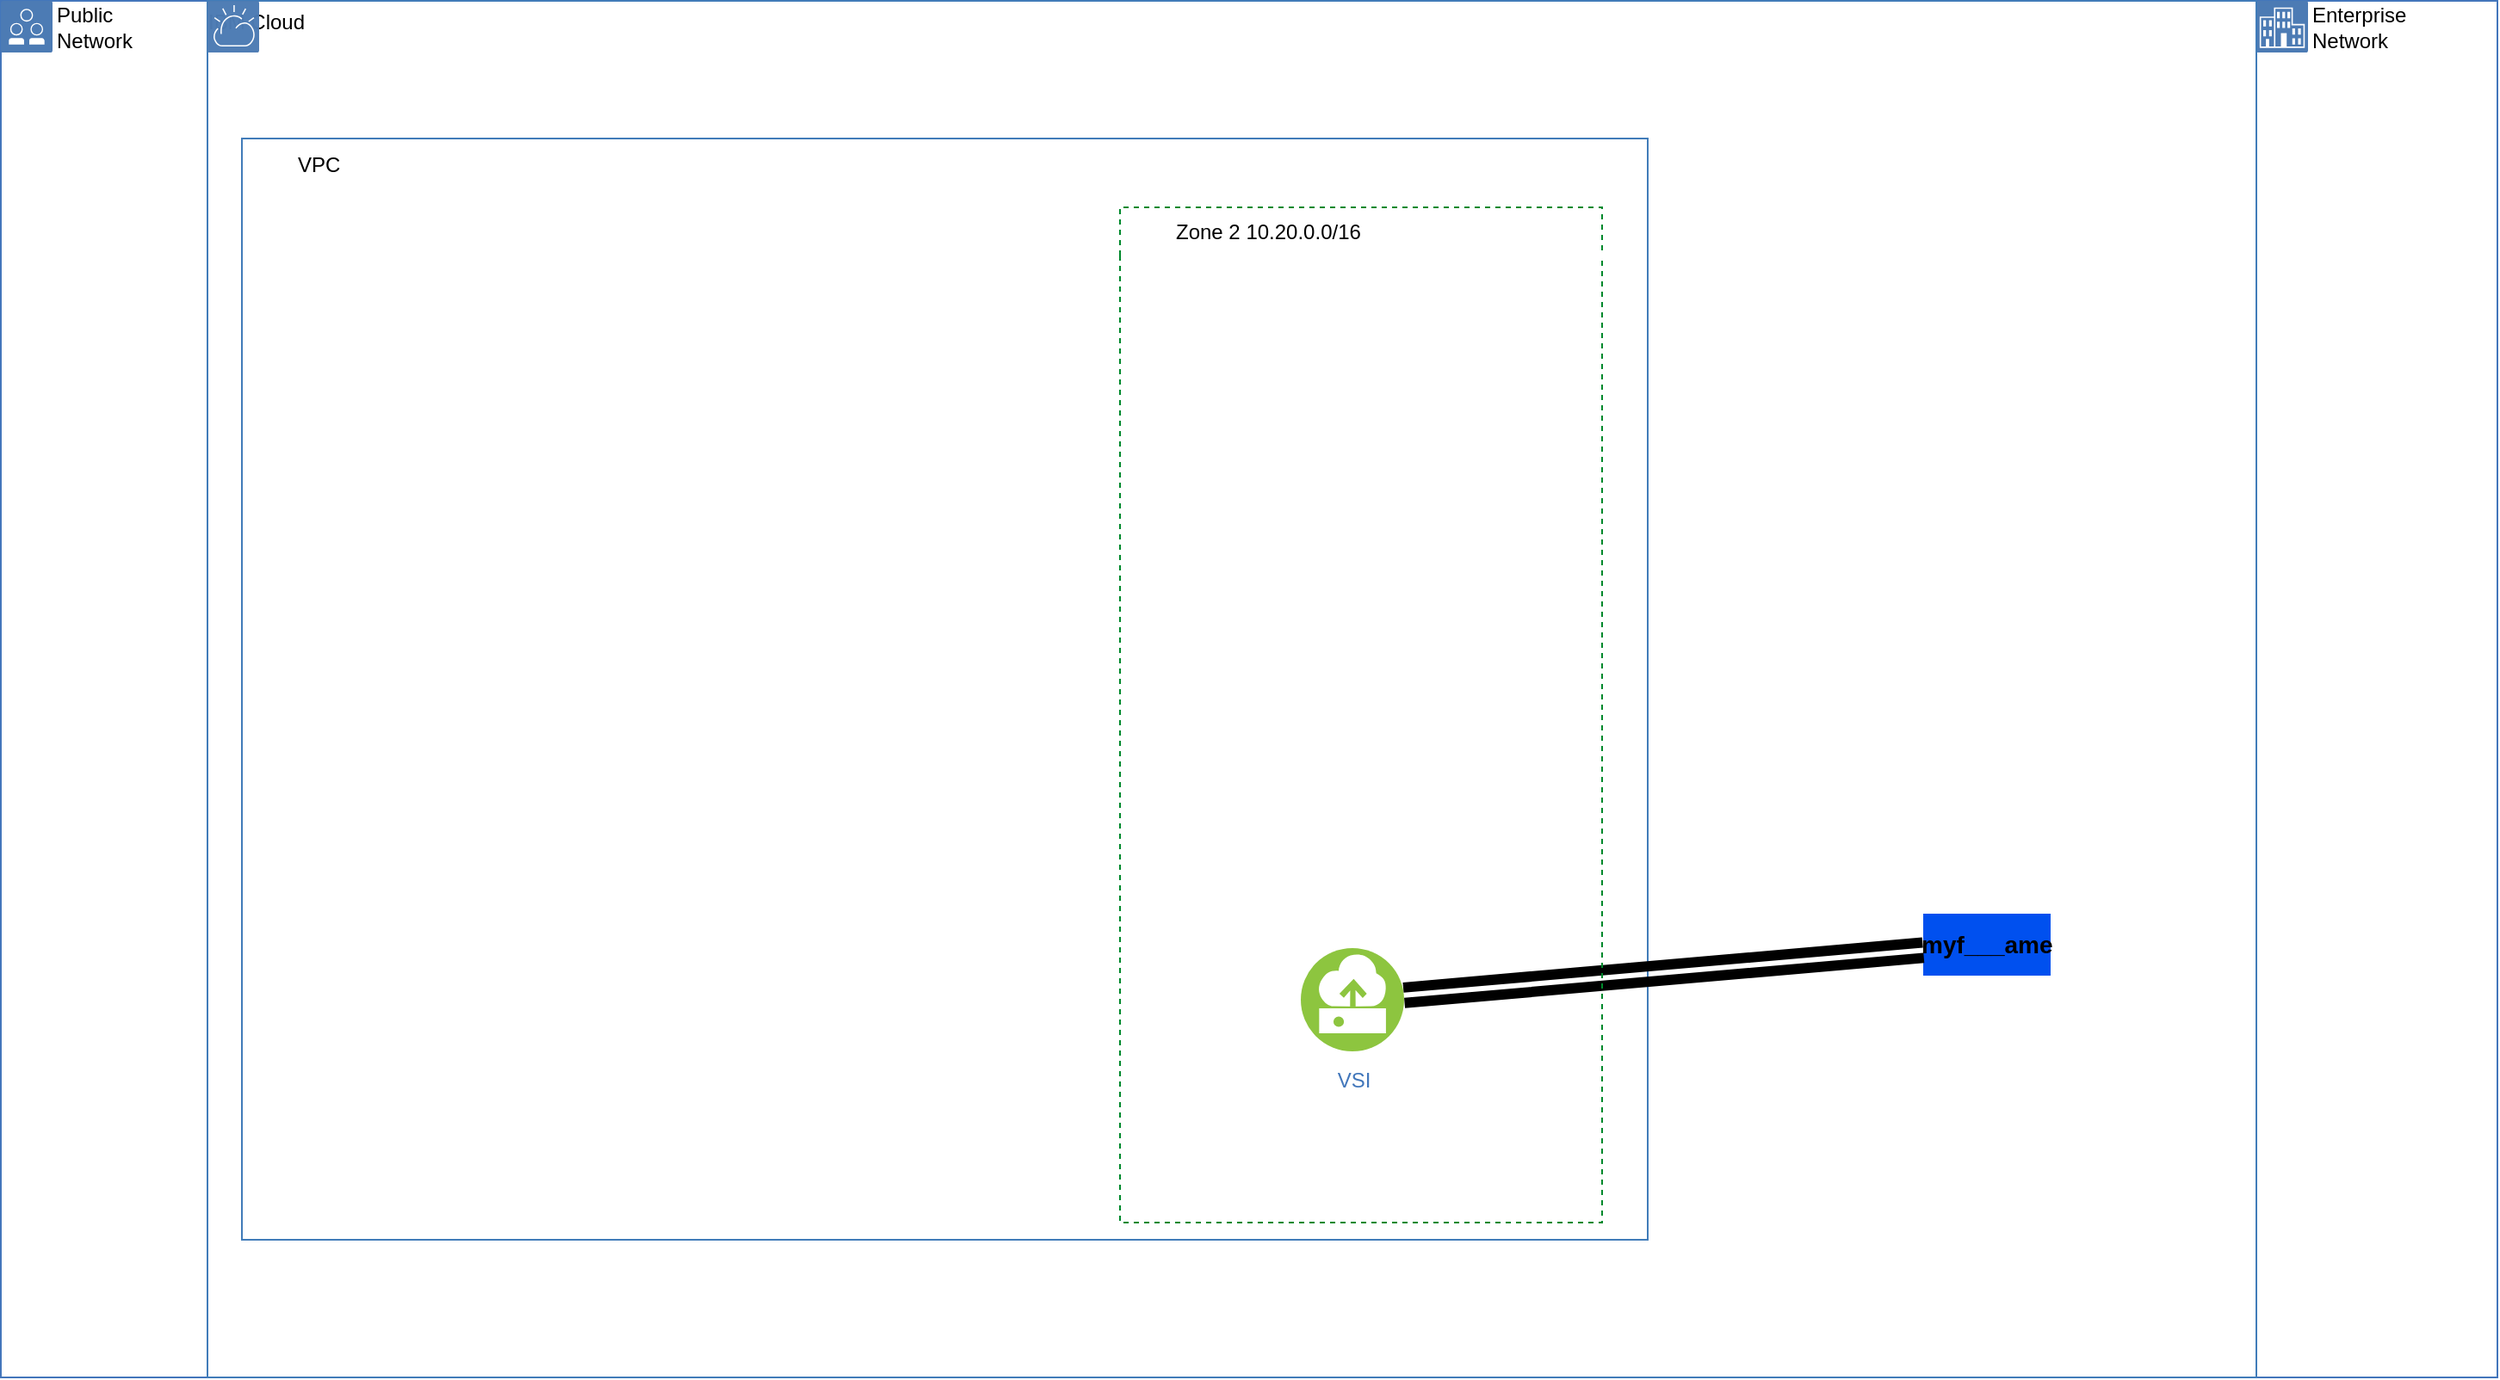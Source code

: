 <mxfile version="14.7.4" type="embed"><diagram id="GNU3i8hCxYjH3E0Nk9u4" name="Page-1"><mxGraphModel dx="891" dy="637" grid="1" gridSize="10" guides="1" tooltips="1" connect="1" arrows="1" fold="1" page="1" pageScale="1" pageWidth="850" pageHeight="1100" math="0" shadow="0"><root><mxCell id="0"/><mxCell id="1" parent="0"/><mxCell id="FXCXVvDxTQtwc45PbP1s-161" value="VPC" style="swimlane;fontStyle=0;horizontal=1;collapsible=0;startSize=28;swimlaneLine=0;swimlaneFillColor=none;fillColor=none;rounded=0;whiteSpace=wrap;html=1;absoluteArcSize=1;arcSize=12;strokeColor=#417CB9;verticalAlign=top;align=left;spacingLeft=30;spacingTop=1;dashed=0;strokeWidth=1;" parent="1" vertex="1"><mxGeometry x="263.5" y="229.5" width="816.5" height="640" as="geometry"/></mxCell><mxCell id="FXCXVvDxTQtwc45PbP1s-106" value="VSI" style="aspect=fixed;perimeter=ellipsePerimeter;html=1;align=center;shadow=0;dashed=0;fontColor=#4277BB;labelBackgroundColor=#ffffff;fontSize=12;spacingTop=3;image;image=img/lib/ibm/vpc/Instance.svg;" parent="FXCXVvDxTQtwc45PbP1s-161" vertex="1"><mxGeometry x="615" y="470.5" width="60" height="60" as="geometry"/></mxCell><mxCell id="FXCXVvDxTQtwc45PbP1s-163" value="Region" style="swimlane;fontStyle=0;horizontal=1;collapsible=0;startSize=28;swimlaneLine=0;swimlaneFillColor=none;rounded=0;whiteSpace=wrap;html=1;absoluteArcSize=1;arcSize=0;verticalAlign=top;align=left;spacingLeft=30;dashed=1;strokeWidth=1;container=1;dashPattern=1 1;strokeColor=none;noLabel=1;fontColor=none;fillColor=none;" parent="1" vertex="1"><mxGeometry x="253.5" y="189.5" width="1070" height="720" as="geometry"/></mxCell><mxCell id="FXCXVvDxTQtwc45PbP1s-167" value="" style="swimlane;fontStyle=0;horizontal=1;collapsible=0;startSize=28;swimlaneLine=0;swimlaneFillColor=none;fillColor=none;rounded=0;whiteSpace=wrap;html=1;absoluteArcSize=1;arcSize=0;strokeColor=#4376BB;verticalAlign=top;align=left;spacingLeft=5;dashed=0;strokeWidth=1;container=1;" parent="1" vertex="1"><mxGeometry x="123.5" y="149.5" width="1450" height="800" as="geometry"/></mxCell><mxCell id="FXCXVvDxTQtwc45PbP1s-168" value="Public&lt;br&gt;Network" style="aspect=fixed;perimeter=ellipsePerimeter;html=1;align=left;shadow=0;dashed=0;labelBackgroundColor=none;fontSize=12;spacingTop=0;image;image=img/lib/ibm/vpc/PublicTag.svg;part=1;labelPosition=right;verticalLabelPosition=middle;verticalAlign=middle;" parent="FXCXVvDxTQtwc45PbP1s-167" vertex="1"><mxGeometry width="30" height="30" as="geometry"/></mxCell><mxCell id="FXCXVvDxTQtwc45PbP1s-169" value="Enterprise&lt;br&gt;Network" style="aspect=fixed;perimeter=ellipsePerimeter;html=1;align=left;shadow=0;dashed=0;labelBackgroundColor=none;fontSize=12;spacingTop=0;image;image=img/lib/ibm/vpc/EnterpriseTag.svg;part=1;labelPosition=right;verticalLabelPosition=middle;verticalAlign=middle;" parent="FXCXVvDxTQtwc45PbP1s-167" vertex="1"><mxGeometry x="1310" width="30" height="30" as="geometry"/></mxCell><mxCell id="FXCXVvDxTQtwc45PbP1s-170" value="IBM Cloud" style="swimlane;fontStyle=0;horizontal=1;collapsible=0;startSize=28;swimlaneLine=0;swimlaneFillColor=none;fillColor=none;rounded=0;whiteSpace=wrap;html=1;absoluteArcSize=1;arcSize=12;strokeColor=#417CB9;verticalAlign=top;align=left;spacingLeft=0;spacingTop=0;dashed=0;strokeWidth=1;spacing=0;" parent="FXCXVvDxTQtwc45PbP1s-167" vertex="1"><mxGeometry x="120" width="1190" height="800" as="geometry"/></mxCell><mxCell id="FXCXVvDxTQtwc45PbP1s-171" value="" style="aspect=fixed;perimeter=ellipsePerimeter;html=1;align=center;shadow=0;dashed=0;fontColor=#4277BB;labelBackgroundColor=#ffffff;fontSize=12;spacingTop=3;image;image=img/lib/ibm/vpc/CloudTag.svg;part=1;" parent="FXCXVvDxTQtwc45PbP1s-170" vertex="1"><mxGeometry width="30" height="30" as="geometry"/></mxCell><mxCell id="6" value="&lt;h1 style=&quot;font-size: 14px&quot;&gt;&lt;font style=&quot;font-size: 14px&quot;&gt;myf___ame&lt;/font&gt;&lt;/h1&gt;" style="text;html=1;fillColor=#0050ef;spacing=0;spacingTop=0;overflow=hidden;rounded=0;labelBackgroundColor=none;verticalAlign=bottom;fontSize=14;fontColor=#000000;align=center;" parent="1" vertex="1"><mxGeometry x="1240" y="680" width="74" height="36" as="geometry"/></mxCell><mxCell id="7" value="" style="shape=link;html=1;fontColor=#000000;strokeWidth=6;" edge="1" parent="1" source="FXCXVvDxTQtwc45PbP1s-106" target="6"><mxGeometry width="100" relative="1" as="geometry"><mxPoint x="1140" y="600" as="sourcePoint"/><mxPoint x="1240" y="600" as="targetPoint"/></mxGeometry></mxCell><mxCell id="FXCXVvDxTQtwc45PbP1s-115" value="Icons" style="" parent="0"/><mxCell id="FXCXVvDxTQtwc45PbP1s-172" value="Zone 2 10.20.0.0/16" style="swimlane;fontStyle=0;horizontal=1;collapsible=0;startSize=28;swimlaneLine=0;swimlaneFillColor=none;fillColor=none;rounded=0;whiteSpace=wrap;html=1;absoluteArcSize=1;arcSize=0;strokeColor=#00882B;verticalAlign=top;align=left;spacingLeft=30;dashed=1;strokeWidth=1;container=1;" parent="FXCXVvDxTQtwc45PbP1s-115" vertex="1"><mxGeometry x="773.5" y="269.5" width="280" height="590" as="geometry"/></mxCell></root></mxGraphModel></diagram></mxfile>